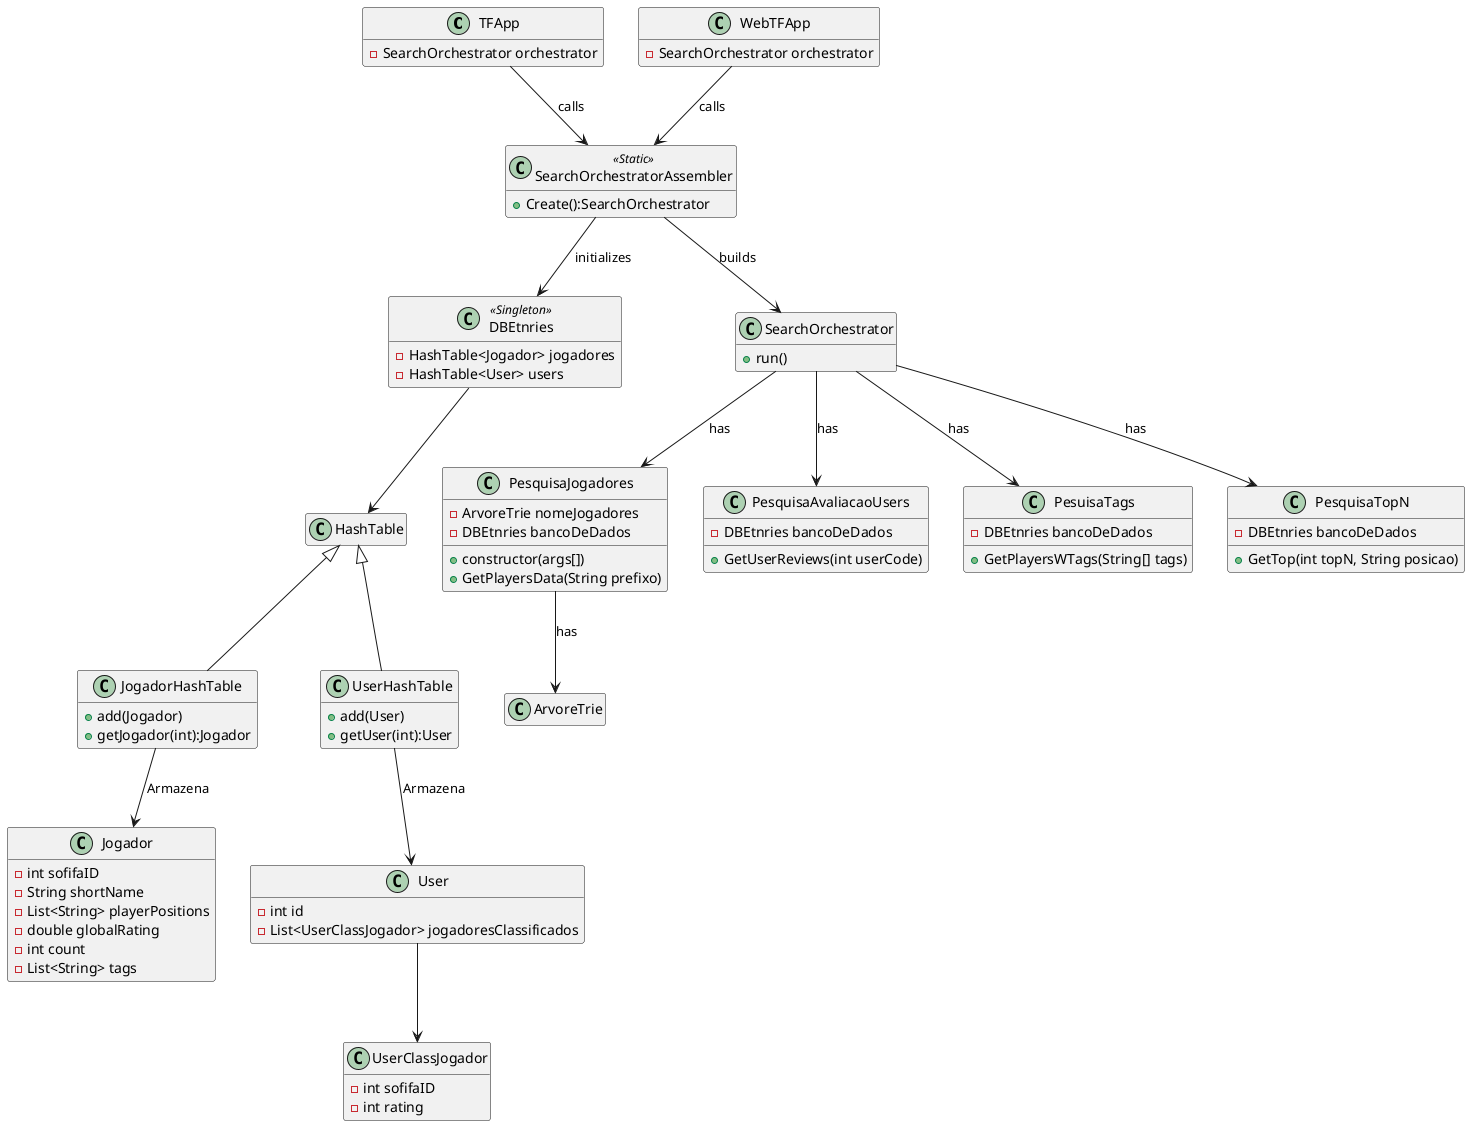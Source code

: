 @startuml classDiagram
    hide empty members

    class TFApp{
        -SearchOrchestrator orchestrator
    }
    class WebTFApp{
        -SearchOrchestrator orchestrator
    }

    class SearchOrchestratorAssembler<<Static>>{
        +Create():SearchOrchestrator
    }
    class DBEtnries<<Singleton>>{
        - HashTable<Jogador> jogadores
        - HashTable<User> users
    }

    class HashTable{

    }

    class JogadorHashTable extends HashTable{
        + add(Jogador)
        + getJogador(int):Jogador
    }

    class UserHashTable extends HashTable{
        + add(User)
        + getUser(int):User
    }

    class Jogador{
        - int sofifaID
        - String shortName
        - List<String> playerPositions
        - double globalRating
        - int count
        - List<String> tags
    }

    class UserClassJogador{
        - int sofifaID
        - int rating
    }

    class User{
        - int id
        - List<UserClassJogador> jogadoresClassificados
    }

    class SearchOrchestrator{
        +run()
    }

    class PesquisaJogadores{
        - ArvoreTrie nomeJogadores
        - DBEtnries bancoDeDados
        + constructor(args[])
        + GetPlayersData(String prefixo)
    }

    Class ArvoreTrie{

    }

    class PesquisaAvaliacaoUsers{
        - DBEtnries bancoDeDados
        + GetUserReviews(int userCode)
    }
    class PesuisaTags{
        - DBEtnries bancoDeDados
        + GetPlayersWTags(String[] tags)
    }
    class PesquisaTopN{
        - DBEtnries bancoDeDados
        + GetTop(int topN, String posicao)
    }
    
    SearchOrchestratorAssembler --> SearchOrchestrator:builds
    WebTFApp --> SearchOrchestratorAssembler:calls
    TFApp --> SearchOrchestratorAssembler:calls
    SearchOrchestratorAssembler --> DBEtnries: initializes
    SearchOrchestrator --> PesquisaJogadores:has
    SearchOrchestrator --> PesuisaTags:has
    SearchOrchestrator --> PesquisaTopN:has
    SearchOrchestrator --> PesquisaAvaliacaoUsers:has
    PesquisaJogadores --> ArvoreTrie: has
    DBEtnries --> HashTable
    JogadorHashTable --> Jogador:Armazena
    UserHashTable --> User: Armazena
    User --> UserClassJogador
    
@enduml